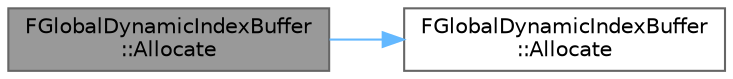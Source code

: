 digraph "FGlobalDynamicIndexBuffer::Allocate"
{
 // INTERACTIVE_SVG=YES
 // LATEX_PDF_SIZE
  bgcolor="transparent";
  edge [fontname=Helvetica,fontsize=10,labelfontname=Helvetica,labelfontsize=10];
  node [fontname=Helvetica,fontsize=10,shape=box,height=0.2,width=0.4];
  rankdir="LR";
  Node1 [id="Node000001",label="FGlobalDynamicIndexBuffer\l::Allocate",height=0.2,width=0.4,color="gray40", fillcolor="grey60", style="filled", fontcolor="black",tooltip="Helper function to allocate."];
  Node1 -> Node2 [id="edge1_Node000001_Node000002",color="steelblue1",style="solid",tooltip=" "];
  Node2 [id="Node000002",label="FGlobalDynamicIndexBuffer\l::Allocate",height=0.2,width=0.4,color="grey40", fillcolor="white", style="filled",URL="$d0/d9b/classFGlobalDynamicIndexBuffer.html#aa875e629bc37f17ec939e92f747472e0",tooltip="Allocates space in the global index buffer."];
}
